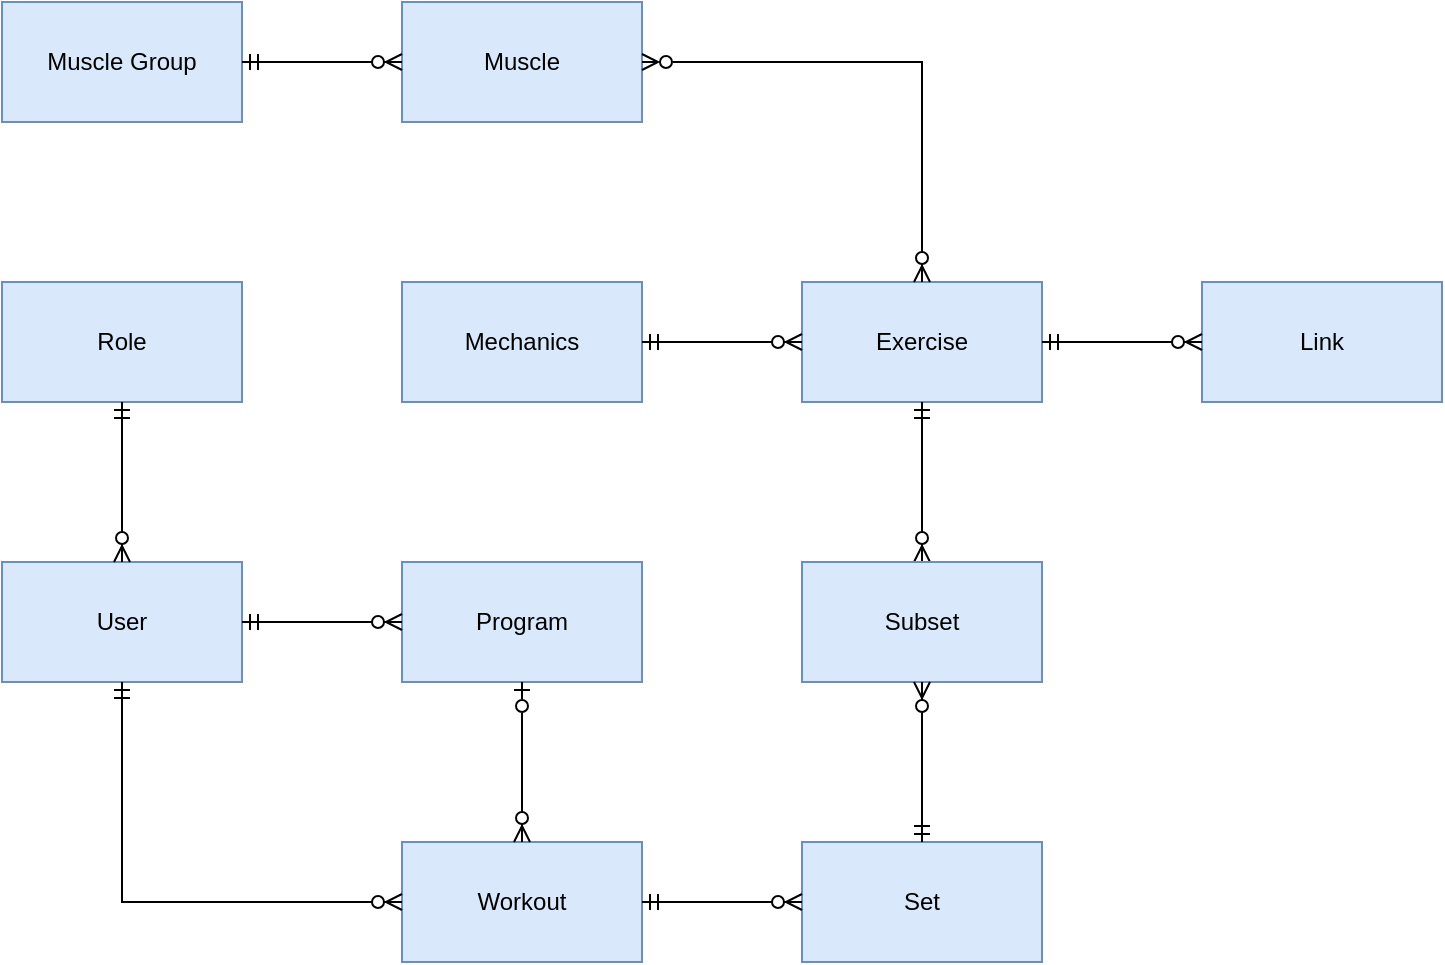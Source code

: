 <mxfile version="15.5.2" type="device"><diagram id="3n1ahzNX7EX7cFru7Kix" name="Page-1"><mxGraphModel dx="780" dy="1112" grid="1" gridSize="10" guides="1" tooltips="1" connect="1" arrows="1" fold="1" page="1" pageScale="1" pageWidth="827" pageHeight="1169" math="0" shadow="0"><root><mxCell id="0"/><mxCell id="1" parent="0"/><mxCell id="lnRB8bJls2bgLiGE1MR_-18" value="Muscle Group" style="rounded=0;whiteSpace=wrap;html=1;fillColor=#dae8fc;strokeColor=#6c8ebf;" parent="1" vertex="1"><mxGeometry x="20" y="20" width="120" height="60" as="geometry"/></mxCell><mxCell id="lnRB8bJls2bgLiGE1MR_-19" value="Muscle" style="rounded=0;whiteSpace=wrap;html=1;fillColor=#dae8fc;strokeColor=#6c8ebf;" parent="1" vertex="1"><mxGeometry x="220" y="20" width="120" height="60" as="geometry"/></mxCell><mxCell id="lnRB8bJls2bgLiGE1MR_-21" value="Mechanics" style="rounded=0;whiteSpace=wrap;html=1;fillColor=#dae8fc;strokeColor=#6c8ebf;" parent="1" vertex="1"><mxGeometry x="220" y="160" width="120" height="60" as="geometry"/></mxCell><mxCell id="lnRB8bJls2bgLiGE1MR_-22" value="Exercise" style="rounded=0;whiteSpace=wrap;html=1;fillColor=#dae8fc;strokeColor=#6c8ebf;" parent="1" vertex="1"><mxGeometry x="420" y="160" width="120" height="60" as="geometry"/></mxCell><mxCell id="lnRB8bJls2bgLiGE1MR_-25" value="Link" style="rounded=0;whiteSpace=wrap;html=1;fillColor=#dae8fc;strokeColor=#6c8ebf;" parent="1" vertex="1"><mxGeometry x="620" y="160" width="120" height="60" as="geometry"/></mxCell><mxCell id="lnRB8bJls2bgLiGE1MR_-33" style="edgeStyle=orthogonalEdgeStyle;rounded=0;orthogonalLoop=1;jettySize=auto;html=1;startArrow=ERzeroToMany;startFill=1;endArrow=ERzeroToMany;endFill=0;" parent="1" source="lnRB8bJls2bgLiGE1MR_-22" target="lnRB8bJls2bgLiGE1MR_-19" edge="1"><mxGeometry relative="1" as="geometry"><mxPoint x="420" y="50" as="sourcePoint"/><Array as="points"><mxPoint x="480" y="50"/></Array></mxGeometry></mxCell><mxCell id="lnRB8bJls2bgLiGE1MR_-38" style="edgeStyle=orthogonalEdgeStyle;rounded=0;orthogonalLoop=1;jettySize=auto;html=1;startArrow=ERzeroToMany;startFill=1;endArrow=ERmandOne;endFill=0;" parent="1" source="lnRB8bJls2bgLiGE1MR_-37" target="lnRB8bJls2bgLiGE1MR_-22" edge="1"><mxGeometry relative="1" as="geometry"/></mxCell><mxCell id="lnRB8bJls2bgLiGE1MR_-37" value="Subset" style="rounded=0;whiteSpace=wrap;html=1;fillColor=#dae8fc;strokeColor=#6c8ebf;" parent="1" vertex="1"><mxGeometry x="420" y="300" width="120" height="60" as="geometry"/></mxCell><mxCell id="lnRB8bJls2bgLiGE1MR_-39" value="Set" style="rounded=0;whiteSpace=wrap;html=1;fillColor=#dae8fc;strokeColor=#6c8ebf;" parent="1" vertex="1"><mxGeometry x="420" y="440" width="120" height="60" as="geometry"/></mxCell><mxCell id="lnRB8bJls2bgLiGE1MR_-41" value="Workout" style="rounded=0;whiteSpace=wrap;html=1;fillColor=#dae8fc;strokeColor=#6c8ebf;" parent="1" vertex="1"><mxGeometry x="220" y="440" width="120" height="60" as="geometry"/></mxCell><mxCell id="lnRB8bJls2bgLiGE1MR_-43" value="User" style="rounded=0;whiteSpace=wrap;html=1;fillColor=#dae8fc;strokeColor=#6c8ebf;" parent="1" vertex="1"><mxGeometry x="20" y="300" width="120" height="60" as="geometry"/></mxCell><mxCell id="lnRB8bJls2bgLiGE1MR_-44" value="Role" style="rounded=0;whiteSpace=wrap;html=1;fillColor=#dae8fc;strokeColor=#6c8ebf;" parent="1" vertex="1"><mxGeometry x="20" y="160" width="120" height="60" as="geometry"/></mxCell><mxCell id="lnRB8bJls2bgLiGE1MR_-47" value="Program" style="rounded=0;whiteSpace=wrap;html=1;fillColor=#dae8fc;strokeColor=#6c8ebf;" parent="1" vertex="1"><mxGeometry x="220" y="300" width="120" height="60" as="geometry"/></mxCell><mxCell id="mUdwSILf_5xUxRB3v4b6-3" style="edgeStyle=orthogonalEdgeStyle;rounded=0;orthogonalLoop=1;jettySize=auto;html=1;startArrow=ERzeroToMany;startFill=1;endArrow=ERmandOne;endFill=0;" parent="1" source="lnRB8bJls2bgLiGE1MR_-22" target="lnRB8bJls2bgLiGE1MR_-21" edge="1"><mxGeometry relative="1" as="geometry"><mxPoint x="420" y="180" as="sourcePoint"/><mxPoint x="340" y="180" as="targetPoint"/></mxGeometry></mxCell><mxCell id="mUdwSILf_5xUxRB3v4b6-4" style="edgeStyle=orthogonalEdgeStyle;rounded=0;orthogonalLoop=1;jettySize=auto;html=1;startArrow=ERzeroToMany;startFill=1;endArrow=ERmandOne;endFill=0;" parent="1" source="lnRB8bJls2bgLiGE1MR_-19" target="lnRB8bJls2bgLiGE1MR_-18" edge="1"><mxGeometry relative="1" as="geometry"><mxPoint x="430" y="60" as="sourcePoint"/><mxPoint x="350" y="60" as="targetPoint"/></mxGeometry></mxCell><mxCell id="mUdwSILf_5xUxRB3v4b6-5" style="edgeStyle=orthogonalEdgeStyle;rounded=0;orthogonalLoop=1;jettySize=auto;html=1;startArrow=ERzeroToMany;startFill=1;endArrow=ERmandOne;endFill=0;" parent="1" source="lnRB8bJls2bgLiGE1MR_-25" target="lnRB8bJls2bgLiGE1MR_-22" edge="1"><mxGeometry relative="1" as="geometry"><mxPoint x="430" y="60" as="sourcePoint"/><mxPoint x="350" y="60" as="targetPoint"/><Array as="points"><mxPoint x="680" y="190"/></Array></mxGeometry></mxCell><mxCell id="mUdwSILf_5xUxRB3v4b6-7" style="edgeStyle=orthogonalEdgeStyle;rounded=0;orthogonalLoop=1;jettySize=auto;html=1;startArrow=ERzeroToMany;startFill=1;endArrow=ERmandOne;endFill=0;" parent="1" source="lnRB8bJls2bgLiGE1MR_-39" target="lnRB8bJls2bgLiGE1MR_-41" edge="1"><mxGeometry relative="1" as="geometry"><mxPoint x="190" y="380" as="sourcePoint"/><mxPoint x="110" y="380" as="targetPoint"/></mxGeometry></mxCell><mxCell id="mUdwSILf_5xUxRB3v4b6-8" style="edgeStyle=orthogonalEdgeStyle;rounded=0;orthogonalLoop=1;jettySize=auto;html=1;startArrow=ERzeroToMany;startFill=1;endArrow=ERmandOne;endFill=0;" parent="1" source="lnRB8bJls2bgLiGE1MR_-37" target="lnRB8bJls2bgLiGE1MR_-39" edge="1"><mxGeometry relative="1" as="geometry"><mxPoint x="230" y="480" as="sourcePoint"/><mxPoint x="150" y="480" as="targetPoint"/></mxGeometry></mxCell><mxCell id="mUdwSILf_5xUxRB3v4b6-9" style="edgeStyle=orthogonalEdgeStyle;rounded=0;orthogonalLoop=1;jettySize=auto;html=1;startArrow=ERzeroToMany;startFill=1;endArrow=ERmandOne;endFill=0;" parent="1" source="lnRB8bJls2bgLiGE1MR_-43" target="lnRB8bJls2bgLiGE1MR_-44" edge="1"><mxGeometry relative="1" as="geometry"><mxPoint x="230" y="60" as="sourcePoint"/><mxPoint x="150" y="60" as="targetPoint"/></mxGeometry></mxCell><mxCell id="mUdwSILf_5xUxRB3v4b6-10" style="edgeStyle=orthogonalEdgeStyle;rounded=0;orthogonalLoop=1;jettySize=auto;html=1;startArrow=ERzeroToMany;startFill=1;endArrow=ERmandOne;endFill=0;" parent="1" source="lnRB8bJls2bgLiGE1MR_-47" target="lnRB8bJls2bgLiGE1MR_-43" edge="1"><mxGeometry relative="1" as="geometry"><mxPoint x="230" y="60" as="sourcePoint"/><mxPoint x="150" y="60" as="targetPoint"/></mxGeometry></mxCell><mxCell id="mUdwSILf_5xUxRB3v4b6-13" style="edgeStyle=orthogonalEdgeStyle;rounded=0;orthogonalLoop=1;jettySize=auto;html=1;startArrow=ERzeroToMany;startFill=1;endArrow=ERmandOne;endFill=0;" parent="1" source="lnRB8bJls2bgLiGE1MR_-41" target="lnRB8bJls2bgLiGE1MR_-43" edge="1"><mxGeometry relative="1" as="geometry"><mxPoint x="230" y="340" as="sourcePoint"/><mxPoint x="150" y="340" as="targetPoint"/></mxGeometry></mxCell><mxCell id="mUdwSILf_5xUxRB3v4b6-14" style="edgeStyle=orthogonalEdgeStyle;rounded=0;orthogonalLoop=1;jettySize=auto;html=1;startArrow=ERzeroToMany;startFill=1;endArrow=ERzeroToOne;endFill=0;" parent="1" source="lnRB8bJls2bgLiGE1MR_-41" target="lnRB8bJls2bgLiGE1MR_-47" edge="1"><mxGeometry relative="1" as="geometry"><mxPoint x="230" y="340" as="sourcePoint"/><mxPoint x="150" y="340" as="targetPoint"/></mxGeometry></mxCell></root></mxGraphModel></diagram></mxfile>